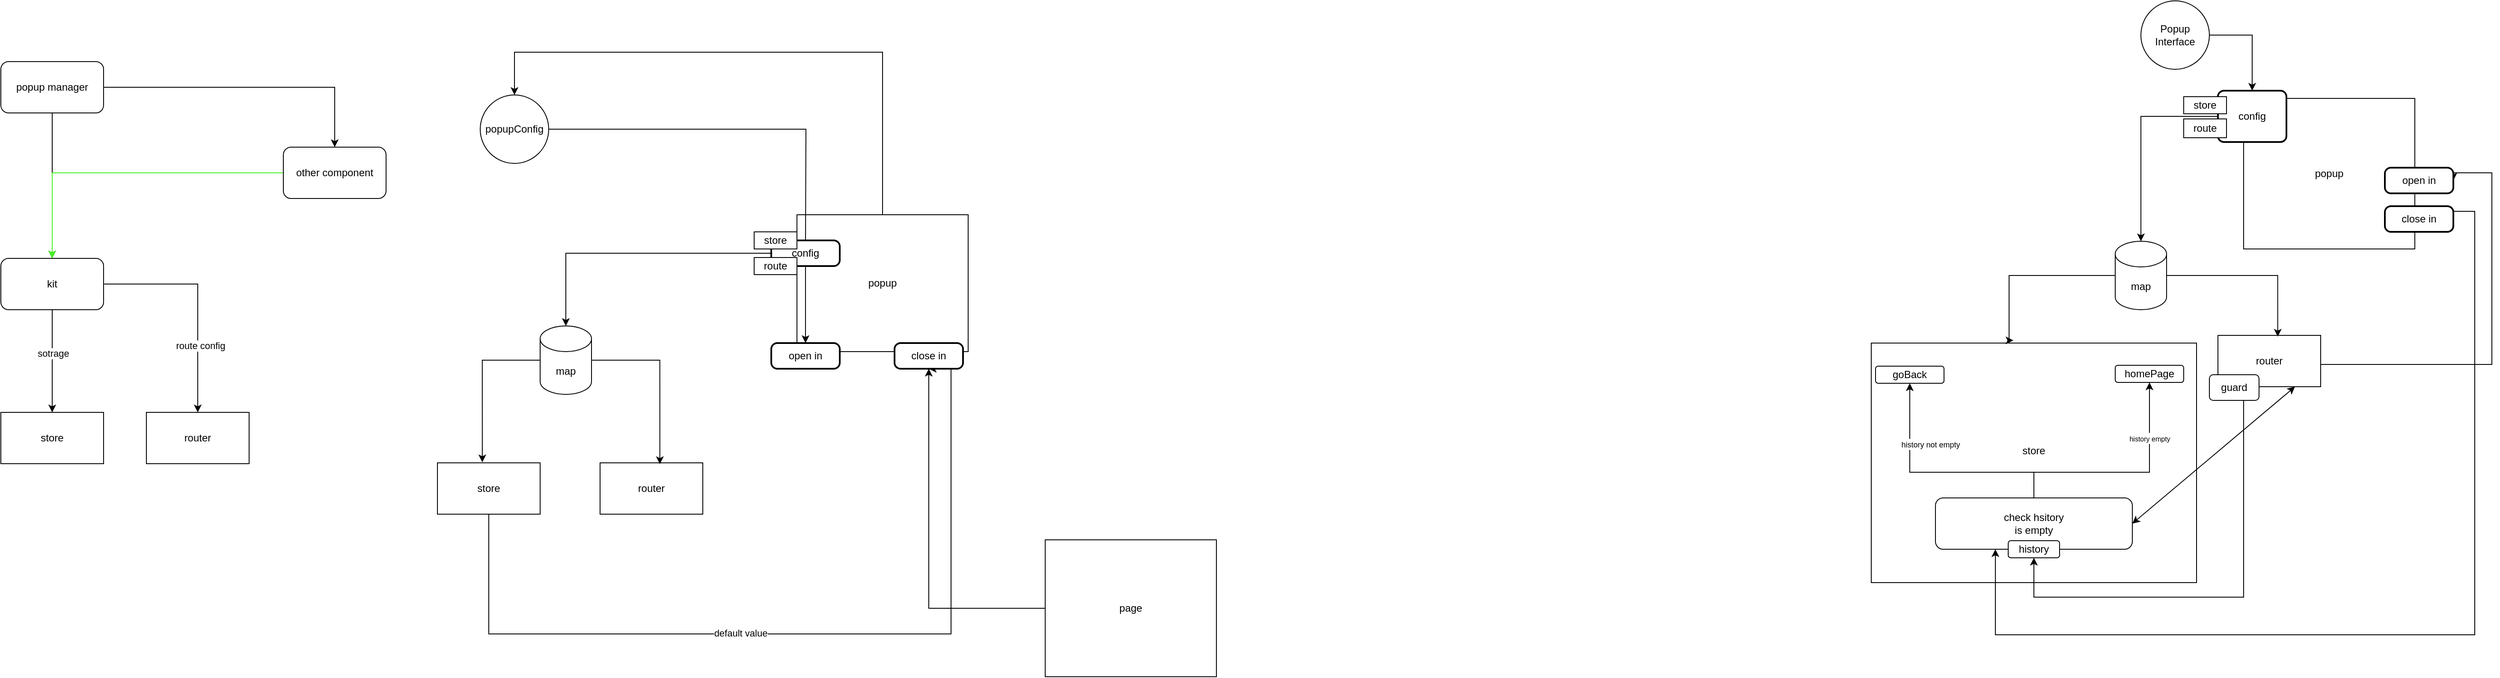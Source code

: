 <mxfile version="20.6.0" type="github">
  <diagram id="C5RBs43oDa-KdzZeNtuy" name="Page-1">
    <mxGraphModel dx="1312" dy="1959" grid="1" gridSize="10" guides="1" tooltips="1" connect="1" arrows="1" fold="1" page="1" pageScale="1" pageWidth="827" pageHeight="1169" math="0" shadow="0">
      <root>
        <mxCell id="WIyWlLk6GJQsqaUBKTNV-0" />
        <mxCell id="WIyWlLk6GJQsqaUBKTNV-1" parent="WIyWlLk6GJQsqaUBKTNV-0" />
        <mxCell id="VzK46RUyFmm7DbE24r6e-5" style="edgeStyle=orthogonalEdgeStyle;rounded=0;orthogonalLoop=1;jettySize=auto;html=1;" parent="WIyWlLk6GJQsqaUBKTNV-1" source="VzK46RUyFmm7DbE24r6e-2" target="VzK46RUyFmm7DbE24r6e-3" edge="1">
          <mxGeometry relative="1" as="geometry" />
        </mxCell>
        <mxCell id="VzK46RUyFmm7DbE24r6e-6" style="edgeStyle=orthogonalEdgeStyle;rounded=0;orthogonalLoop=1;jettySize=auto;html=1;" parent="WIyWlLk6GJQsqaUBKTNV-1" source="VzK46RUyFmm7DbE24r6e-2" target="VzK46RUyFmm7DbE24r6e-4" edge="1">
          <mxGeometry relative="1" as="geometry" />
        </mxCell>
        <mxCell id="VzK46RUyFmm7DbE24r6e-2" value="popup manager" style="rounded=1;whiteSpace=wrap;html=1;" parent="WIyWlLk6GJQsqaUBKTNV-1" vertex="1">
          <mxGeometry x="20" y="10" width="120" height="60" as="geometry" />
        </mxCell>
        <mxCell id="VzK46RUyFmm7DbE24r6e-9" style="edgeStyle=orthogonalEdgeStyle;rounded=0;orthogonalLoop=1;jettySize=auto;html=1;entryX=0.5;entryY=0;entryDx=0;entryDy=0;" parent="WIyWlLk6GJQsqaUBKTNV-1" source="VzK46RUyFmm7DbE24r6e-3" target="VzK46RUyFmm7DbE24r6e-8" edge="1">
          <mxGeometry relative="1" as="geometry" />
        </mxCell>
        <mxCell id="VzK46RUyFmm7DbE24r6e-16" value="sotrage" style="edgeLabel;html=1;align=center;verticalAlign=middle;resizable=0;points=[];" parent="VzK46RUyFmm7DbE24r6e-9" vertex="1" connectable="0">
          <mxGeometry x="-0.153" y="1" relative="1" as="geometry">
            <mxPoint as="offset" />
          </mxGeometry>
        </mxCell>
        <mxCell id="VzK46RUyFmm7DbE24r6e-12" style="edgeStyle=orthogonalEdgeStyle;rounded=0;orthogonalLoop=1;jettySize=auto;html=1;entryX=0.5;entryY=0;entryDx=0;entryDy=0;" parent="WIyWlLk6GJQsqaUBKTNV-1" source="VzK46RUyFmm7DbE24r6e-3" target="VzK46RUyFmm7DbE24r6e-18" edge="1">
          <mxGeometry relative="1" as="geometry">
            <mxPoint x="250.034" y="410" as="targetPoint" />
            <Array as="points">
              <mxPoint x="250" y="270" />
            </Array>
          </mxGeometry>
        </mxCell>
        <mxCell id="VzK46RUyFmm7DbE24r6e-17" value="route config" style="edgeLabel;html=1;align=center;verticalAlign=middle;resizable=0;points=[];" parent="VzK46RUyFmm7DbE24r6e-12" vertex="1" connectable="0">
          <mxGeometry x="0.399" y="3" relative="1" as="geometry">
            <mxPoint as="offset" />
          </mxGeometry>
        </mxCell>
        <mxCell id="VzK46RUyFmm7DbE24r6e-3" value="kit" style="rounded=1;whiteSpace=wrap;html=1;" parent="WIyWlLk6GJQsqaUBKTNV-1" vertex="1">
          <mxGeometry x="20" y="240" width="120" height="60" as="geometry" />
        </mxCell>
        <mxCell id="VzK46RUyFmm7DbE24r6e-15" style="edgeStyle=orthogonalEdgeStyle;rounded=0;orthogonalLoop=1;jettySize=auto;html=1;entryX=0.5;entryY=0;entryDx=0;entryDy=0;fillColor=#072A0A;strokeColor=#44F022;" parent="WIyWlLk6GJQsqaUBKTNV-1" source="VzK46RUyFmm7DbE24r6e-4" target="VzK46RUyFmm7DbE24r6e-3" edge="1">
          <mxGeometry relative="1" as="geometry" />
        </mxCell>
        <mxCell id="VzK46RUyFmm7DbE24r6e-4" value="other component" style="rounded=1;whiteSpace=wrap;html=1;" parent="WIyWlLk6GJQsqaUBKTNV-1" vertex="1">
          <mxGeometry x="350" y="110" width="120" height="60" as="geometry" />
        </mxCell>
        <mxCell id="VzK46RUyFmm7DbE24r6e-8" value="store" style="rounded=0;whiteSpace=wrap;html=1;" parent="WIyWlLk6GJQsqaUBKTNV-1" vertex="1">
          <mxGeometry x="20" y="420" width="120" height="60" as="geometry" />
        </mxCell>
        <mxCell id="VzK46RUyFmm7DbE24r6e-18" value="router" style="rounded=0;whiteSpace=wrap;html=1;" parent="WIyWlLk6GJQsqaUBKTNV-1" vertex="1">
          <mxGeometry x="190" y="420" width="120" height="60" as="geometry" />
        </mxCell>
        <mxCell id="uNgJmUNyPYGfQRlhBO2t-12" style="edgeStyle=orthogonalEdgeStyle;rounded=0;orthogonalLoop=1;jettySize=auto;html=1;entryX=0.5;entryY=1;entryDx=0;entryDy=0;" parent="WIyWlLk6GJQsqaUBKTNV-1" source="uNgJmUNyPYGfQRlhBO2t-1" target="uNgJmUNyPYGfQRlhBO2t-8" edge="1">
          <mxGeometry relative="1" as="geometry">
            <Array as="points">
              <mxPoint x="590" y="679" />
              <mxPoint x="1130" y="679" />
            </Array>
          </mxGeometry>
        </mxCell>
        <mxCell id="uNgJmUNyPYGfQRlhBO2t-13" value="default value" style="edgeLabel;html=1;align=center;verticalAlign=middle;resizable=0;points=[];" parent="uNgJmUNyPYGfQRlhBO2t-12" vertex="1" connectable="0">
          <mxGeometry x="-0.147" y="1" relative="1" as="geometry">
            <mxPoint as="offset" />
          </mxGeometry>
        </mxCell>
        <mxCell id="uNgJmUNyPYGfQRlhBO2t-1" value="store" style="rounded=0;whiteSpace=wrap;html=1;" parent="WIyWlLk6GJQsqaUBKTNV-1" vertex="1">
          <mxGeometry x="530" y="479" width="120" height="60" as="geometry" />
        </mxCell>
        <mxCell id="uNgJmUNyPYGfQRlhBO2t-2" value="router" style="rounded=0;whiteSpace=wrap;html=1;" parent="WIyWlLk6GJQsqaUBKTNV-1" vertex="1">
          <mxGeometry x="720" y="479" width="120" height="60" as="geometry" />
        </mxCell>
        <mxCell id="uNgJmUNyPYGfQRlhBO2t-30" style="edgeStyle=orthogonalEdgeStyle;rounded=0;orthogonalLoop=1;jettySize=auto;html=1;" parent="WIyWlLk6GJQsqaUBKTNV-1" source="uNgJmUNyPYGfQRlhBO2t-3" target="uNgJmUNyPYGfQRlhBO2t-14" edge="1">
          <mxGeometry relative="1" as="geometry">
            <Array as="points">
              <mxPoint x="1050" y="-1" />
              <mxPoint x="620" y="-1" />
            </Array>
          </mxGeometry>
        </mxCell>
        <mxCell id="uNgJmUNyPYGfQRlhBO2t-3" value="popup" style="rounded=0;whiteSpace=wrap;html=1;" parent="WIyWlLk6GJQsqaUBKTNV-1" vertex="1">
          <mxGeometry x="950" y="189" width="200" height="160" as="geometry" />
        </mxCell>
        <mxCell id="uNgJmUNyPYGfQRlhBO2t-8" value="close in" style="rounded=1;whiteSpace=wrap;html=1;absoluteArcSize=1;arcSize=14;strokeWidth=2;" parent="WIyWlLk6GJQsqaUBKTNV-1" vertex="1">
          <mxGeometry x="1064" y="339" width="80" height="30" as="geometry" />
        </mxCell>
        <mxCell id="uNgJmUNyPYGfQRlhBO2t-10" style="edgeStyle=orthogonalEdgeStyle;rounded=0;orthogonalLoop=1;jettySize=auto;html=1;entryX=0.5;entryY=1;entryDx=0;entryDy=0;" parent="WIyWlLk6GJQsqaUBKTNV-1" source="uNgJmUNyPYGfQRlhBO2t-9" target="uNgJmUNyPYGfQRlhBO2t-8" edge="1">
          <mxGeometry relative="1" as="geometry" />
        </mxCell>
        <mxCell id="uNgJmUNyPYGfQRlhBO2t-9" value="page" style="rounded=0;whiteSpace=wrap;html=1;" parent="WIyWlLk6GJQsqaUBKTNV-1" vertex="1">
          <mxGeometry x="1240" y="569" width="200" height="160" as="geometry" />
        </mxCell>
        <mxCell id="uNgJmUNyPYGfQRlhBO2t-14" value="popupConfig" style="ellipse;whiteSpace=wrap;html=1;aspect=fixed;" parent="WIyWlLk6GJQsqaUBKTNV-1" vertex="1">
          <mxGeometry x="580" y="49" width="80" height="80" as="geometry" />
        </mxCell>
        <mxCell id="uNgJmUNyPYGfQRlhBO2t-19" style="edgeStyle=orthogonalEdgeStyle;rounded=0;orthogonalLoop=1;jettySize=auto;html=1;entryX=0.437;entryY=-0.011;entryDx=0;entryDy=0;entryPerimeter=0;" parent="WIyWlLk6GJQsqaUBKTNV-1" source="uNgJmUNyPYGfQRlhBO2t-17" target="uNgJmUNyPYGfQRlhBO2t-1" edge="1">
          <mxGeometry relative="1" as="geometry">
            <Array as="points">
              <mxPoint x="582" y="359" />
            </Array>
          </mxGeometry>
        </mxCell>
        <mxCell id="uNgJmUNyPYGfQRlhBO2t-20" style="edgeStyle=orthogonalEdgeStyle;rounded=0;orthogonalLoop=1;jettySize=auto;html=1;entryX=0.582;entryY=0.024;entryDx=0;entryDy=0;entryPerimeter=0;" parent="WIyWlLk6GJQsqaUBKTNV-1" source="uNgJmUNyPYGfQRlhBO2t-17" target="uNgJmUNyPYGfQRlhBO2t-2" edge="1">
          <mxGeometry relative="1" as="geometry" />
        </mxCell>
        <mxCell id="uNgJmUNyPYGfQRlhBO2t-17" value="map" style="shape=cylinder3;whiteSpace=wrap;html=1;boundedLbl=1;backgroundOutline=1;size=15;" parent="WIyWlLk6GJQsqaUBKTNV-1" vertex="1">
          <mxGeometry x="650" y="319" width="60" height="80" as="geometry" />
        </mxCell>
        <mxCell id="uNgJmUNyPYGfQRlhBO2t-24" style="edgeStyle=orthogonalEdgeStyle;rounded=0;orthogonalLoop=1;jettySize=auto;html=1;" parent="WIyWlLk6GJQsqaUBKTNV-1" source="uNgJmUNyPYGfQRlhBO2t-21" target="uNgJmUNyPYGfQRlhBO2t-17" edge="1">
          <mxGeometry relative="1" as="geometry" />
        </mxCell>
        <mxCell id="uNgJmUNyPYGfQRlhBO2t-29" style="edgeStyle=orthogonalEdgeStyle;rounded=0;orthogonalLoop=1;jettySize=auto;html=1;" parent="WIyWlLk6GJQsqaUBKTNV-1" source="uNgJmUNyPYGfQRlhBO2t-21" target="uNgJmUNyPYGfQRlhBO2t-26" edge="1">
          <mxGeometry relative="1" as="geometry" />
        </mxCell>
        <mxCell id="uNgJmUNyPYGfQRlhBO2t-21" value="config" style="rounded=1;whiteSpace=wrap;html=1;absoluteArcSize=1;arcSize=14;strokeWidth=2;" parent="WIyWlLk6GJQsqaUBKTNV-1" vertex="1">
          <mxGeometry x="920" y="219" width="80" height="30" as="geometry" />
        </mxCell>
        <mxCell id="uNgJmUNyPYGfQRlhBO2t-25" value="" style="edgeStyle=orthogonalEdgeStyle;rounded=0;orthogonalLoop=1;jettySize=auto;html=1;endArrow=none;" parent="WIyWlLk6GJQsqaUBKTNV-1" source="uNgJmUNyPYGfQRlhBO2t-14" edge="1">
          <mxGeometry relative="1" as="geometry">
            <mxPoint x="660" y="89" as="sourcePoint" />
            <mxPoint x="960" y="219" as="targetPoint" />
          </mxGeometry>
        </mxCell>
        <mxCell id="uNgJmUNyPYGfQRlhBO2t-26" value="open in" style="rounded=1;whiteSpace=wrap;html=1;absoluteArcSize=1;arcSize=14;strokeWidth=2;" parent="WIyWlLk6GJQsqaUBKTNV-1" vertex="1">
          <mxGeometry x="920" y="339" width="80" height="30" as="geometry" />
        </mxCell>
        <mxCell id="uNgJmUNyPYGfQRlhBO2t-32" value="store" style="rounded=0;whiteSpace=wrap;html=1;" parent="WIyWlLk6GJQsqaUBKTNV-1" vertex="1">
          <mxGeometry x="900" y="209" width="50" height="20" as="geometry" />
        </mxCell>
        <mxCell id="uNgJmUNyPYGfQRlhBO2t-33" value="route" style="rounded=0;whiteSpace=wrap;html=1;" parent="WIyWlLk6GJQsqaUBKTNV-1" vertex="1">
          <mxGeometry x="900" y="239" width="50" height="20" as="geometry" />
        </mxCell>
        <mxCell id="uNgJmUNyPYGfQRlhBO2t-38" value="store&lt;br&gt;&lt;br&gt;&lt;br&gt;" style="rounded=0;whiteSpace=wrap;html=1;" parent="WIyWlLk6GJQsqaUBKTNV-1" vertex="1">
          <mxGeometry x="2205" y="339" width="380" height="280" as="geometry" />
        </mxCell>
        <mxCell id="uNgJmUNyPYGfQRlhBO2t-61" style="edgeStyle=orthogonalEdgeStyle;rounded=0;orthogonalLoop=1;jettySize=auto;html=1;entryX=1;entryY=0.5;entryDx=0;entryDy=0;" parent="WIyWlLk6GJQsqaUBKTNV-1" source="uNgJmUNyPYGfQRlhBO2t-39" target="uNgJmUNyPYGfQRlhBO2t-53" edge="1">
          <mxGeometry relative="1" as="geometry">
            <Array as="points">
              <mxPoint x="2930" y="364" />
              <mxPoint x="2930" y="140" />
              <mxPoint x="2885" y="140" />
            </Array>
          </mxGeometry>
        </mxCell>
        <mxCell id="uNgJmUNyPYGfQRlhBO2t-39" value="router" style="rounded=0;whiteSpace=wrap;html=1;" parent="WIyWlLk6GJQsqaUBKTNV-1" vertex="1">
          <mxGeometry x="2610" y="330" width="120" height="60" as="geometry" />
        </mxCell>
        <mxCell id="uNgJmUNyPYGfQRlhBO2t-41" value="popup" style="rounded=0;whiteSpace=wrap;html=1;" parent="WIyWlLk6GJQsqaUBKTNV-1" vertex="1">
          <mxGeometry x="2640" y="53" width="200" height="176" as="geometry" />
        </mxCell>
        <mxCell id="uNgJmUNyPYGfQRlhBO2t-74" style="edgeStyle=orthogonalEdgeStyle;rounded=0;orthogonalLoop=1;jettySize=auto;html=1;" parent="WIyWlLk6GJQsqaUBKTNV-1" source="uNgJmUNyPYGfQRlhBO2t-42" target="uNgJmUNyPYGfQRlhBO2t-70" edge="1">
          <mxGeometry relative="1" as="geometry">
            <Array as="points">
              <mxPoint x="2910" y="185" />
              <mxPoint x="2910" y="680" />
              <mxPoint x="2350" y="680" />
            </Array>
          </mxGeometry>
        </mxCell>
        <mxCell id="uNgJmUNyPYGfQRlhBO2t-42" value="close in" style="rounded=1;whiteSpace=wrap;html=1;absoluteArcSize=1;arcSize=14;strokeWidth=2;" parent="WIyWlLk6GJQsqaUBKTNV-1" vertex="1">
          <mxGeometry x="2805" y="179" width="80" height="30" as="geometry" />
        </mxCell>
        <mxCell id="uNgJmUNyPYGfQRlhBO2t-56" style="edgeStyle=orthogonalEdgeStyle;rounded=0;orthogonalLoop=1;jettySize=auto;html=1;entryX=0.5;entryY=0;entryDx=0;entryDy=0;" parent="WIyWlLk6GJQsqaUBKTNV-1" source="uNgJmUNyPYGfQRlhBO2t-45" target="uNgJmUNyPYGfQRlhBO2t-51" edge="1">
          <mxGeometry relative="1" as="geometry" />
        </mxCell>
        <mxCell id="uNgJmUNyPYGfQRlhBO2t-45" value="Popup&lt;br&gt;Interface" style="ellipse;whiteSpace=wrap;html=1;aspect=fixed;" parent="WIyWlLk6GJQsqaUBKTNV-1" vertex="1">
          <mxGeometry x="2520" y="-61" width="80" height="80" as="geometry" />
        </mxCell>
        <mxCell id="uNgJmUNyPYGfQRlhBO2t-46" style="edgeStyle=orthogonalEdgeStyle;rounded=0;orthogonalLoop=1;jettySize=auto;html=1;entryX=0.437;entryY=-0.011;entryDx=0;entryDy=0;entryPerimeter=0;" parent="WIyWlLk6GJQsqaUBKTNV-1" source="uNgJmUNyPYGfQRlhBO2t-48" target="uNgJmUNyPYGfQRlhBO2t-38" edge="1">
          <mxGeometry relative="1" as="geometry">
            <Array as="points">
              <mxPoint x="2366" y="260" />
            </Array>
          </mxGeometry>
        </mxCell>
        <mxCell id="uNgJmUNyPYGfQRlhBO2t-47" style="edgeStyle=orthogonalEdgeStyle;rounded=0;orthogonalLoop=1;jettySize=auto;html=1;entryX=0.582;entryY=0.024;entryDx=0;entryDy=0;entryPerimeter=0;" parent="WIyWlLk6GJQsqaUBKTNV-1" source="uNgJmUNyPYGfQRlhBO2t-48" target="uNgJmUNyPYGfQRlhBO2t-39" edge="1">
          <mxGeometry relative="1" as="geometry" />
        </mxCell>
        <mxCell id="uNgJmUNyPYGfQRlhBO2t-48" value="map" style="shape=cylinder3;whiteSpace=wrap;html=1;boundedLbl=1;backgroundOutline=1;size=15;" parent="WIyWlLk6GJQsqaUBKTNV-1" vertex="1">
          <mxGeometry x="2490" y="220" width="60" height="80" as="geometry" />
        </mxCell>
        <mxCell id="uNgJmUNyPYGfQRlhBO2t-49" style="edgeStyle=orthogonalEdgeStyle;rounded=0;orthogonalLoop=1;jettySize=auto;html=1;" parent="WIyWlLk6GJQsqaUBKTNV-1" source="uNgJmUNyPYGfQRlhBO2t-51" target="uNgJmUNyPYGfQRlhBO2t-48" edge="1">
          <mxGeometry relative="1" as="geometry" />
        </mxCell>
        <mxCell id="uNgJmUNyPYGfQRlhBO2t-51" value="config" style="rounded=1;whiteSpace=wrap;html=1;absoluteArcSize=1;arcSize=14;strokeWidth=2;" parent="WIyWlLk6GJQsqaUBKTNV-1" vertex="1">
          <mxGeometry x="2610" y="44" width="80" height="60" as="geometry" />
        </mxCell>
        <mxCell id="uNgJmUNyPYGfQRlhBO2t-53" value="open in" style="rounded=1;whiteSpace=wrap;html=1;absoluteArcSize=1;arcSize=14;strokeWidth=2;" parent="WIyWlLk6GJQsqaUBKTNV-1" vertex="1">
          <mxGeometry x="2805" y="134" width="80" height="30" as="geometry" />
        </mxCell>
        <mxCell id="uNgJmUNyPYGfQRlhBO2t-54" value="store" style="rounded=0;whiteSpace=wrap;html=1;" parent="WIyWlLk6GJQsqaUBKTNV-1" vertex="1">
          <mxGeometry x="2570" y="51" width="50" height="20" as="geometry" />
        </mxCell>
        <mxCell id="uNgJmUNyPYGfQRlhBO2t-55" value="route" style="rounded=0;whiteSpace=wrap;html=1;" parent="WIyWlLk6GJQsqaUBKTNV-1" vertex="1">
          <mxGeometry x="2570" y="77" width="50" height="22" as="geometry" />
        </mxCell>
        <mxCell id="uNgJmUNyPYGfQRlhBO2t-57" value="homePage" style="rounded=1;whiteSpace=wrap;html=1;" parent="WIyWlLk6GJQsqaUBKTNV-1" vertex="1">
          <mxGeometry x="2490" y="365" width="80" height="20" as="geometry" />
        </mxCell>
        <mxCell id="uNgJmUNyPYGfQRlhBO2t-62" value="goBack" style="rounded=1;whiteSpace=wrap;html=1;" parent="WIyWlLk6GJQsqaUBKTNV-1" vertex="1">
          <mxGeometry x="2210" y="366" width="80" height="20" as="geometry" />
        </mxCell>
        <mxCell id="uNgJmUNyPYGfQRlhBO2t-75" style="edgeStyle=orthogonalEdgeStyle;rounded=0;orthogonalLoop=1;jettySize=auto;html=1;entryX=0.5;entryY=1;entryDx=0;entryDy=0;" parent="WIyWlLk6GJQsqaUBKTNV-1" source="uNgJmUNyPYGfQRlhBO2t-70" target="uNgJmUNyPYGfQRlhBO2t-62" edge="1">
          <mxGeometry relative="1" as="geometry">
            <Array as="points">
              <mxPoint x="2395" y="490" />
              <mxPoint x="2250" y="490" />
            </Array>
          </mxGeometry>
        </mxCell>
        <mxCell id="uNgJmUNyPYGfQRlhBO2t-95" value="&lt;font style=&quot;font-size: 9px;&quot;&gt;history not empty&lt;/font&gt;" style="edgeLabel;html=1;align=center;verticalAlign=middle;resizable=0;points=[];" parent="uNgJmUNyPYGfQRlhBO2t-75" vertex="1" connectable="0">
          <mxGeometry x="0.093" y="1" relative="1" as="geometry">
            <mxPoint x="1" y="-34" as="offset" />
          </mxGeometry>
        </mxCell>
        <mxCell id="uNgJmUNyPYGfQRlhBO2t-76" style="edgeStyle=orthogonalEdgeStyle;rounded=0;orthogonalLoop=1;jettySize=auto;html=1;" parent="WIyWlLk6GJQsqaUBKTNV-1" source="uNgJmUNyPYGfQRlhBO2t-70" target="uNgJmUNyPYGfQRlhBO2t-57" edge="1">
          <mxGeometry relative="1" as="geometry">
            <Array as="points">
              <mxPoint x="2395" y="490" />
              <mxPoint x="2530" y="490" />
            </Array>
          </mxGeometry>
        </mxCell>
        <mxCell id="uNgJmUNyPYGfQRlhBO2t-96" value="&lt;font style=&quot;font-size: 8px;&quot;&gt;history empty&lt;/font&gt;" style="edgeLabel;html=1;align=center;verticalAlign=middle;resizable=0;points=[];" parent="uNgJmUNyPYGfQRlhBO2t-76" vertex="1" connectable="0">
          <mxGeometry x="0.522" relative="1" as="geometry">
            <mxPoint as="offset" />
          </mxGeometry>
        </mxCell>
        <mxCell id="uNgJmUNyPYGfQRlhBO2t-70" value="check hsitory&lt;br&gt;is empty" style="rounded=1;whiteSpace=wrap;html=1;" parent="WIyWlLk6GJQsqaUBKTNV-1" vertex="1">
          <mxGeometry x="2280" y="520" width="230" height="60" as="geometry" />
        </mxCell>
        <mxCell id="uNgJmUNyPYGfQRlhBO2t-94" style="edgeStyle=orthogonalEdgeStyle;rounded=0;orthogonalLoop=1;jettySize=auto;html=1;" parent="WIyWlLk6GJQsqaUBKTNV-1" source="uNgJmUNyPYGfQRlhBO2t-84" target="uNgJmUNyPYGfQRlhBO2t-89" edge="1">
          <mxGeometry relative="1" as="geometry">
            <Array as="points">
              <mxPoint x="2640" y="636" />
              <mxPoint x="2395" y="636" />
            </Array>
          </mxGeometry>
        </mxCell>
        <mxCell id="uNgJmUNyPYGfQRlhBO2t-84" value="guard" style="rounded=1;whiteSpace=wrap;html=1;" parent="WIyWlLk6GJQsqaUBKTNV-1" vertex="1">
          <mxGeometry x="2600" y="376" width="58" height="30" as="geometry" />
        </mxCell>
        <mxCell id="uNgJmUNyPYGfQRlhBO2t-89" value="history" style="rounded=1;whiteSpace=wrap;html=1;" parent="WIyWlLk6GJQsqaUBKTNV-1" vertex="1">
          <mxGeometry x="2365" y="570" width="60" height="20" as="geometry" />
        </mxCell>
        <mxCell id="Tq1ZC3yqxLTTWzM6vvmU-4" value="" style="endArrow=classic;startArrow=classic;html=1;rounded=0;entryX=0.75;entryY=1;entryDx=0;entryDy=0;exitX=1;exitY=0.5;exitDx=0;exitDy=0;" edge="1" parent="WIyWlLk6GJQsqaUBKTNV-1" source="uNgJmUNyPYGfQRlhBO2t-70" target="uNgJmUNyPYGfQRlhBO2t-39">
          <mxGeometry width="50" height="50" relative="1" as="geometry">
            <mxPoint x="2625" y="520" as="sourcePoint" />
            <mxPoint x="2675" y="470" as="targetPoint" />
          </mxGeometry>
        </mxCell>
      </root>
    </mxGraphModel>
  </diagram>
</mxfile>
